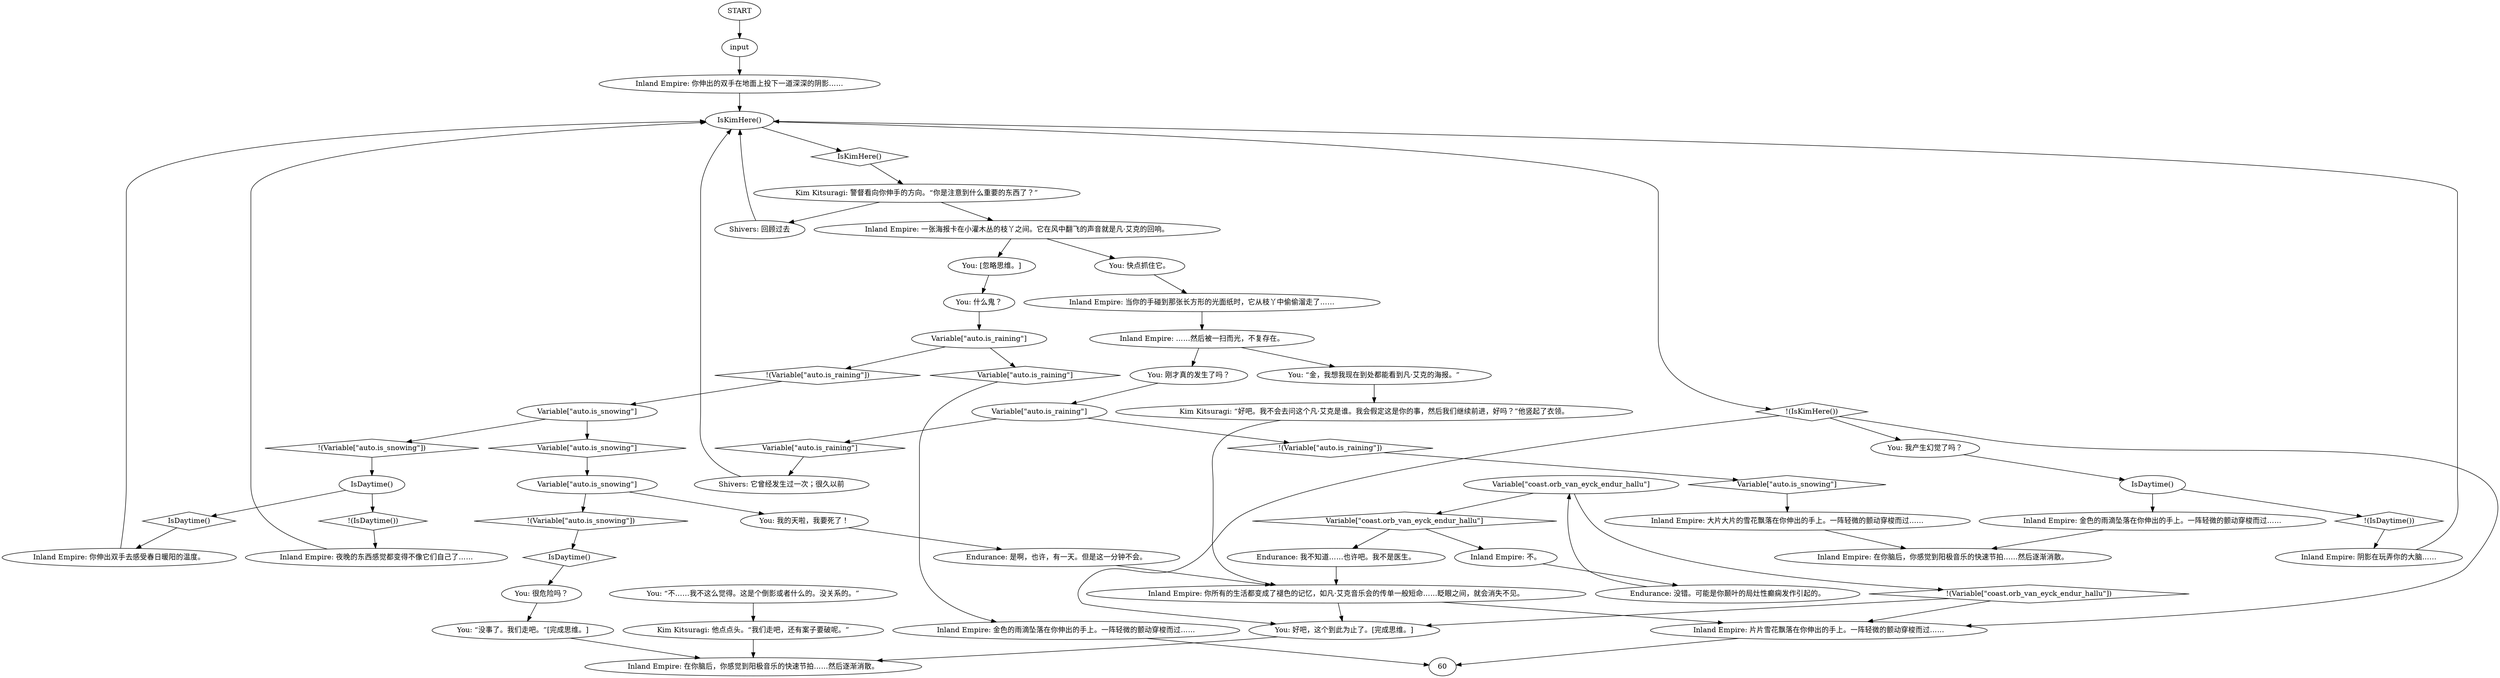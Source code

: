 # COAST ORB / arno van eyck after
# Afterthought reaction orbital to those flyers, man. Do it. Talk to your stupid brain.
# ==================================================
digraph G {
	  0 [label="START"];
	  1 [label="input"];
	  2 [label="Inland Empire: 金色的雨滴坠落在你伸出的手上。一阵轻微的颤动穿梭而过……"];
	  3 [label="Inland Empire: 大片大片的雪花飘落在你伸出的手上。一阵轻微的颤动穿梭而过……"];
	  4 [label="IsKimHere()"];
	  5 [label="IsKimHere()", shape=diamond];
	  6 [label="!(IsKimHere())", shape=diamond];
	  7 [label="Kim Kitsuragi: 他点点头。“我们走吧，还有案子要破呢。”"];
	  8 [label="Endurance: 没错。可能是你颞叶的局灶性癫痫发作引起的。"];
	  9 [label="Variable[\"auto.is_snowing\"]"];
	  10 [label="Variable[\"auto.is_snowing\"]", shape=diamond];
	  11 [label="!(Variable[\"auto.is_snowing\"])", shape=diamond];
	  12 [label="Inland Empire: ……然后被一扫而光，不复存在。"];
	  13 [label="You: 刚才真的发生了吗？"];
	  14 [label="Kim Kitsuragi: “好吧。我不会去问这个凡·艾克是谁。我会假定这是你的事，然后我们继续前进，好吗？”他竖起了衣领。"];
	  15 [label="IsDaytime()"];
	  16 [label="IsDaytime()", shape=diamond];
	  17 [label="!(IsDaytime())", shape=diamond];
	  18 [label="Inland Empire: 你伸出双手去感受春日暖阳的温度。"];
	  19 [label="Variable[\"auto.is_raining\"]"];
	  20 [label="Variable[\"auto.is_raining\"]", shape=diamond];
	  21 [label="!(Variable[\"auto.is_raining\"])", shape=diamond];
	  22 [label="Inland Empire: 在你脑后，你感觉到阳极音乐的快速节拍……然后逐渐消散。"];
	  23 [label="You: 快点抓住它。"];
	  24 [label="Variable[\"auto.is_raining\"]"];
	  25 [label="Variable[\"auto.is_raining\"]", shape=diamond];
	  26 [label="!(Variable[\"auto.is_raining\"])", shape=diamond];
	  27 [label="You: [忽略思维。]"];
	  28 [label="You: 我产生幻觉了吗？"];
	  29 [label="Inland Empire: 你所有的生活都变成了褪色的记忆，如凡·艾克音乐会的传单一般短命……眨眼之间，就会消失不见。"];
	  30 [label="Kim Kitsuragi: 警督看向你伸手的方向。“你是注意到什么重要的东西了？”"];
	  31 [label="You: 好吧，这个到此为止了。[完成思维。]"];
	  32 [label="Variable[\"coast.orb_van_eyck_endur_hallu\"]"];
	  33 [label="Variable[\"coast.orb_van_eyck_endur_hallu\"]", shape=diamond];
	  34 [label="!(Variable[\"coast.orb_van_eyck_endur_hallu\"])", shape=diamond];
	  35 [label="Endurance: 是啊，也许，有一天。但是这一分钟不会。"];
	  36 [label="Inland Empire: 夜晚的东西感觉都变得不像它们自己了……"];
	  37 [label="Inland Empire: 当你的手碰到那张长方形的光面纸时，它从枝丫中偷偷溜走了……"];
	  38 [label="Inland Empire: 阴影在玩弄你的大脑……"];
	  39 [label="You: “不……我不这么觉得。这是个倒影或者什么的。没关系的。”"];
	  40 [label="Inland Empire: 一张海报卡在小灌木丛的枝丫之间。它在风中翻飞的声音就是凡·艾克的回响。"];
	  41 [label="Inland Empire: 你伸出的双手在地面上投下一道深深的阴影……"];
	  42 [label="You: 很危险吗？"];
	  43 [label="Endurance: 我不知道……也许吧。我不是医生。"];
	  44 [label="You: “没事了。我们走吧。”[完成思维。]"];
	  45 [label="Inland Empire: 片片雪花飘落在你伸出的手上。一阵轻微的颤动穿梭而过……"];
	  46 [label="Variable[\"auto.is_snowing\"]"];
	  47 [label="Variable[\"auto.is_snowing\"]", shape=diamond];
	  48 [label="!(Variable[\"auto.is_snowing\"])", shape=diamond];
	  49 [label="You: 我的天啦，我要死了！"];
	  50 [label="Inland Empire: 不。"];
	  51 [label="IsDaytime()"];
	  52 [label="IsDaytime()", shape=diamond];
	  53 [label="!(IsDaytime())", shape=diamond];
	  54 [label="Inland Empire: 金色的雨滴坠落在你伸出的手上。一阵轻微的颤动穿梭而过……"];
	  55 [label="Shivers: 它曾经发生过一次；很久以前"];
	  56 [label="Inland Empire: 在你脑后，你感觉到阳极音乐的快速节拍……然后逐渐消散。"];
	  57 [label="You: 什么鬼？"];
	  58 [label="You: “金，我想我现在到处都能看到凡·艾克的海报。”"];
	  59 [label="Shivers: 回顾过去"];
	  0 -> 1
	  1 -> 41
	  2 -> 60
	  3 -> 56
	  4 -> 5
	  4 -> 6
	  5 -> 30
	  6 -> 28
	  6 -> 45
	  6 -> 31
	  7 -> 22
	  8 -> 32
	  9 -> 10
	  9 -> 11
	  10 -> 46
	  11 -> 15
	  12 -> 58
	  12 -> 13
	  13 -> 19
	  14 -> 29
	  15 -> 16
	  15 -> 17
	  16 -> 18
	  17 -> 36
	  18 -> 4
	  19 -> 20
	  19 -> 21
	  20 -> 55
	  21 -> 47
	  23 -> 37
	  24 -> 25
	  24 -> 26
	  25 -> 2
	  26 -> 9
	  27 -> 57
	  28 -> 51
	  29 -> 45
	  29 -> 31
	  30 -> 40
	  30 -> 59
	  31 -> 22
	  32 -> 33
	  32 -> 34
	  33 -> 50
	  33 -> 43
	  34 -> 45
	  34 -> 31
	  35 -> 29
	  36 -> 4
	  37 -> 12
	  38 -> 4
	  39 -> 7
	  40 -> 27
	  40 -> 23
	  41 -> 4
	  42 -> 44
	  43 -> 29
	  44 -> 22
	  45 -> 60
	  46 -> 48
	  46 -> 49
	  47 -> 3
	  48 -> 52
	  49 -> 35
	  50 -> 8
	  51 -> 53
	  51 -> 54
	  52 -> 42
	  53 -> 38
	  54 -> 56
	  55 -> 4
	  57 -> 24
	  58 -> 14
	  59 -> 4
}


